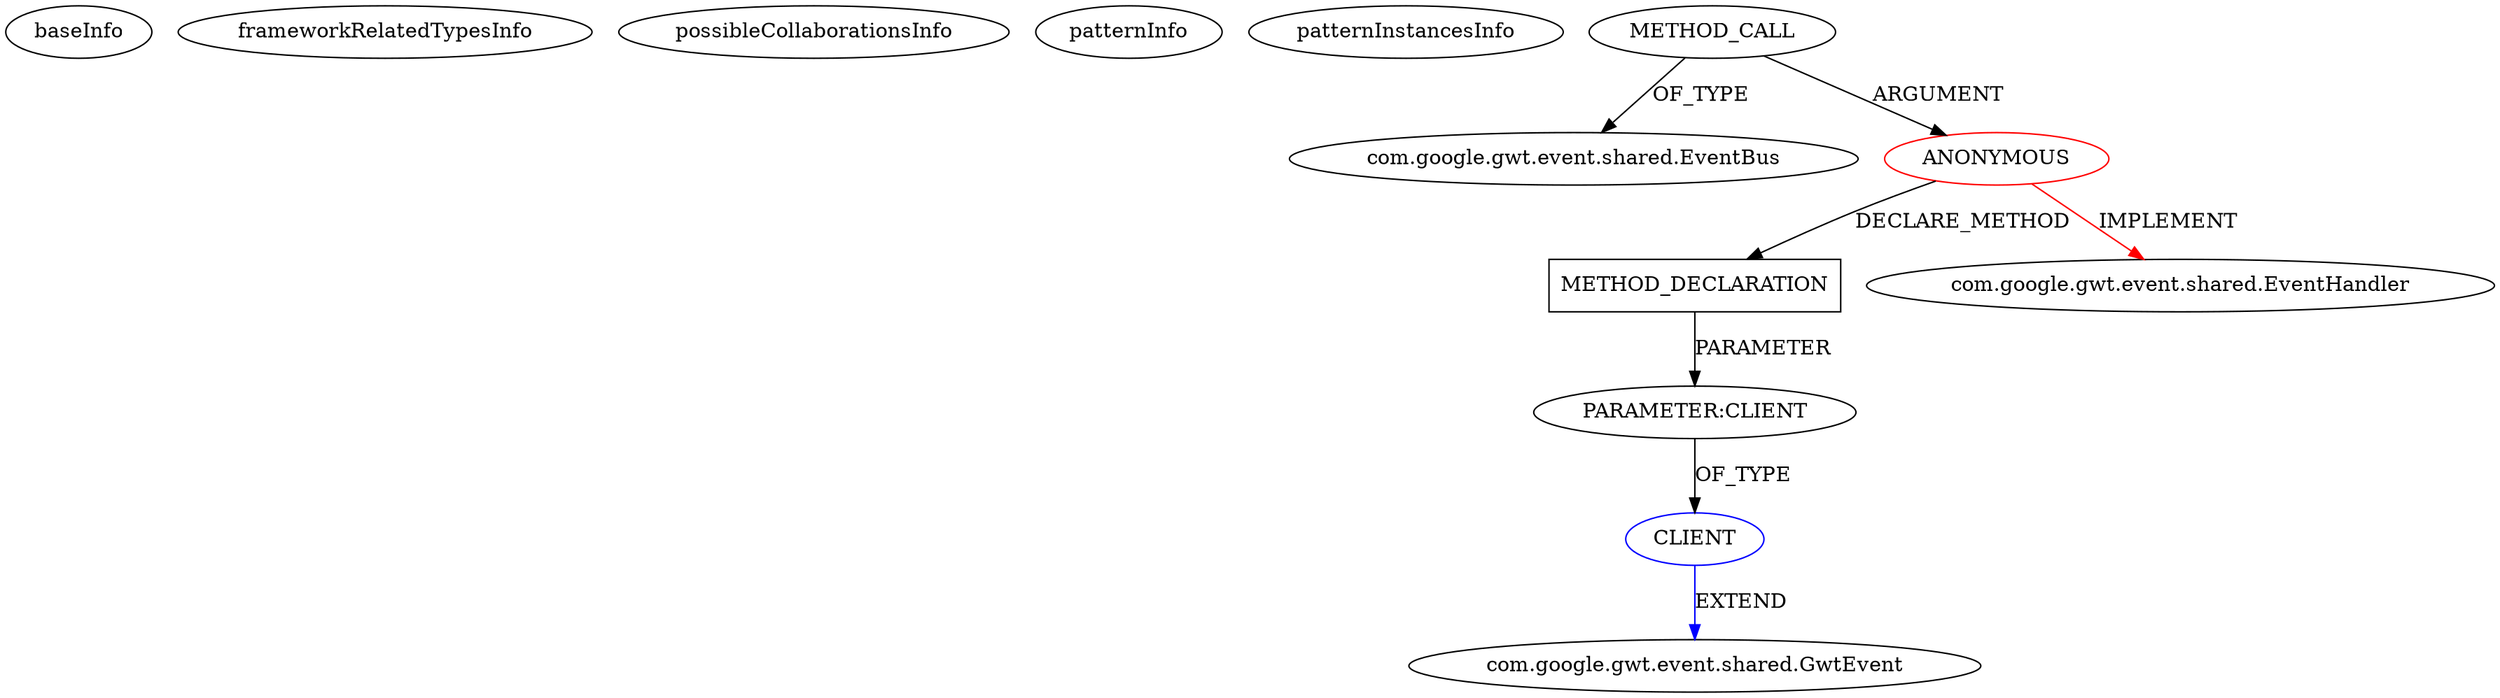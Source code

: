 digraph {
baseInfo[graphId=723,category="pattern",isAnonymous=true,possibleRelation=true]
frameworkRelatedTypesInfo[0="com.google.gwt.event.shared.EventHandler"]
possibleCollaborationsInfo[0="723~PARAMETER_TYPE_DECLARATION-CLIENT_METHOD_DECLARATION-~com.google.gwt.event.shared.EventHandler ~com.google.gwt.event.shared.GwtEvent ~true~false"]
patternInfo[frequency=2.0,patternRootClient=0]
patternInstancesInfo[0="felype87-gwt~/felype87-gwt/gwt-master/Minefield/src/com/felype/minefield/client/Minefield.java~void onModuleLoad()~1317",1="nbuesing-gwtMockitoExample~/nbuesing-gwtMockitoExample/gwtMockitoExample-master/src/com/objectpartners/buesing/sample/client/SampleWidget.java~void SampleWidget()~4124"]
3[label="com.google.gwt.event.shared.EventBus",vertexType="FRAMEWORK_CLASS_TYPE",isFrameworkType=false]
2[label="METHOD_CALL",vertexType="OUTSIDE_CALL",isFrameworkType=false]
0[label="ANONYMOUS",vertexType="ROOT_ANONYMOUS_DECLARATION",isFrameworkType=false,color=red]
4[label="METHOD_DECLARATION",vertexType="CLIENT_METHOD_DECLARATION",isFrameworkType=false,shape=box]
5[label="PARAMETER:CLIENT",vertexType="PARAMETER_DECLARATION",isFrameworkType=false]
1[label="com.google.gwt.event.shared.EventHandler",vertexType="FRAMEWORK_INTERFACE_TYPE",isFrameworkType=false]
6[label="CLIENT",vertexType="REFERENCE_CLIENT_CLASS_DECLARATION",isFrameworkType=false,color=blue]
7[label="com.google.gwt.event.shared.GwtEvent",vertexType="FRAMEWORK_CLASS_TYPE",isFrameworkType=false]
2->0[label="ARGUMENT"]
2->3[label="OF_TYPE"]
6->7[label="EXTEND",color=blue]
0->4[label="DECLARE_METHOD"]
0->1[label="IMPLEMENT",color=red]
4->5[label="PARAMETER"]
5->6[label="OF_TYPE"]
}

